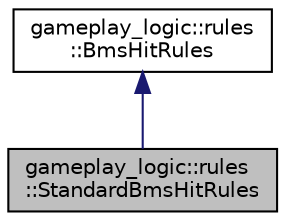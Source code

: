 digraph "gameplay_logic::rules::StandardBmsHitRules"
{
 // LATEX_PDF_SIZE
  edge [fontname="Helvetica",fontsize="10",labelfontname="Helvetica",labelfontsize="10"];
  node [fontname="Helvetica",fontsize="10",shape=record];
  Node1 [label="gameplay_logic::rules\l::StandardBmsHitRules",height=0.2,width=0.4,color="black", fillcolor="grey75", style="filled", fontcolor="black",tooltip=" "];
  Node2 -> Node1 [dir="back",color="midnightblue",fontsize="10",style="solid",fontname="Helvetica"];
  Node2 [label="gameplay_logic::rules\l::BmsHitRules",height=0.2,width=0.4,color="black", fillcolor="white", style="filled",URL="$classgameplay__logic_1_1rules_1_1BmsHitRules.html",tooltip=" "];
}
